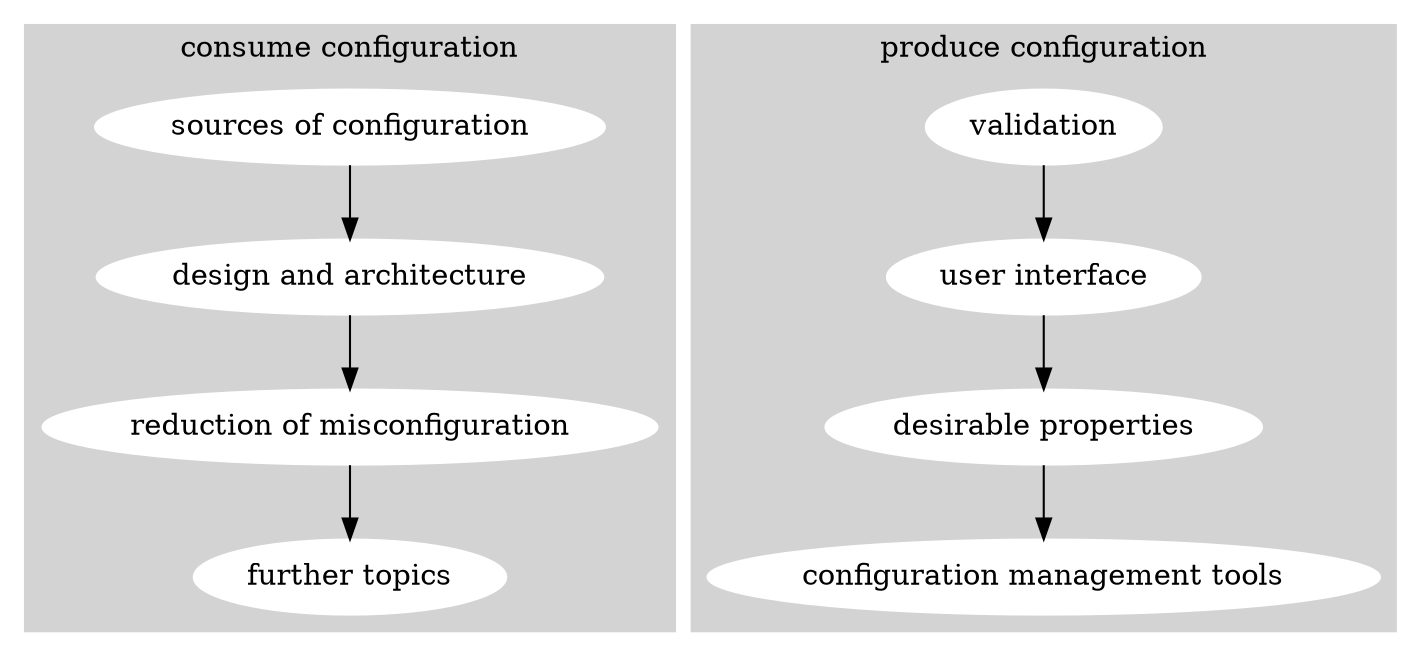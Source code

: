 /*
Visualization of topics in CM.

To compile it run:
	dot -Tpdf topics.dot -o topics.pdf

clusters represent group (CMTools, CMApps)

Naming conventions:
	i<name>: abstraction of concept (rough idea of it)
	e<name>: end of document (needed for "See also" section)
	l<name>: link to document
	<name>:  all other nodes represent a concept
*/
digraph G {
	// start [shape=Mdiamond]; // readers start here
	// start -> "sources of configuration";
	subgraph cluster0 {
		node [style=filled,color=white]; // only for style, can be removed
		style=filled;                    // only for style, can be removed
		color=lightgrey;                 // only for style, can be removed
		label = "consume configuration";
		// dependences
		"sources of configuration" -> "design and architecture";
		"design and architecture" -> "reduction of misconfiguration";
		"reduction of misconfiguration" -> "further topics";
		"further topics";
	}
	// uend -> tstart;
	subgraph cluster1 {
		node [style=filled,color=white]; // only for style, can be removed
		style=filled;                    // only for style, can be removed
		color=lightgrey;                 // only for style, can be removed
		label = "produce configuration";
		// dependences
		"validation" -> "user interface";
		"user interface" -> "desirable properties";
		"desirable properties" -> "configuration management tools";
	}
	// tend -> start;
}
